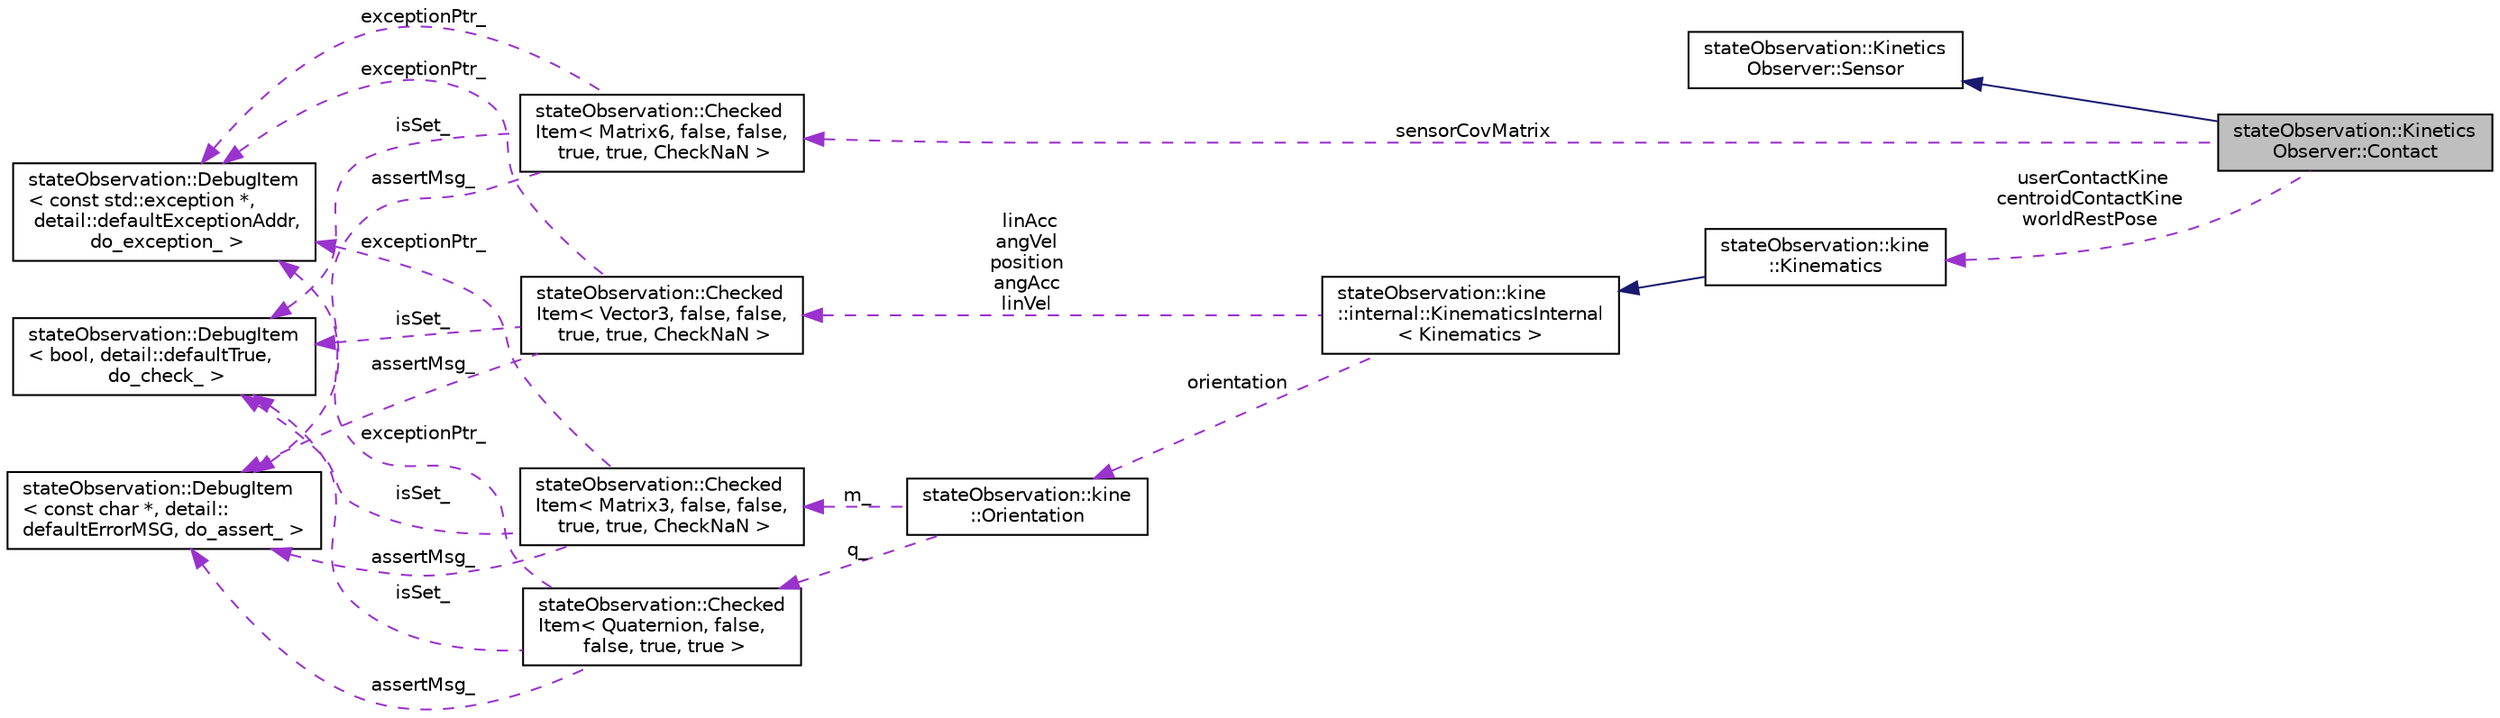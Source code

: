 digraph "stateObservation::KineticsObserver::Contact"
{
 // LATEX_PDF_SIZE
  edge [fontname="Helvetica",fontsize="10",labelfontname="Helvetica",labelfontsize="10"];
  node [fontname="Helvetica",fontsize="10",shape=record];
  rankdir="LR";
  Node1 [label="stateObservation::Kinetics\lObserver::Contact",height=0.2,width=0.4,color="black", fillcolor="grey75", style="filled", fontcolor="black",tooltip=" "];
  Node2 -> Node1 [dir="back",color="midnightblue",fontsize="10",style="solid",fontname="Helvetica"];
  Node2 [label="stateObservation::Kinetics\lObserver::Sensor",height=0.2,width=0.4,color="black", fillcolor="white", style="filled",URL="$structstateObservation_1_1KineticsObserver_1_1Sensor.html",tooltip=" "];
  Node3 -> Node1 [dir="back",color="darkorchid3",fontsize="10",style="dashed",label=" userContactKine\ncentroidContactKine\nworldRestPose" ,fontname="Helvetica"];
  Node3 [label="stateObservation::kine\l::Kinematics",height=0.2,width=0.4,color="black", fillcolor="white", style="filled",URL="$structstateObservation_1_1kine_1_1Kinematics.html",tooltip="Class facilitating the manipulation of the kinematics of a frame within another and the associated op..."];
  Node4 -> Node3 [dir="back",color="midnightblue",fontsize="10",style="solid",fontname="Helvetica"];
  Node4 [label="stateObservation::kine\l::internal::KinematicsInternal\l\< Kinematics \>",height=0.2,width=0.4,color="black", fillcolor="white", style="filled",URL="$classstateObservation_1_1kine_1_1internal_1_1KinematicsInternal.html",tooltip=" "];
  Node5 -> Node4 [dir="back",color="darkorchid3",fontsize="10",style="dashed",label=" linAcc\nangVel\nposition\nangAcc\nlinVel" ,fontname="Helvetica"];
  Node5 [label="stateObservation::Checked\lItem\< Vector3, false, false,\l true, true, CheckNaN \>",height=0.2,width=0.4,color="black", fillcolor="white", style="filled",URL="$classstateObservation_1_1CheckedItem.html",tooltip=" "];
  Node6 -> Node5 [dir="back",color="darkorchid3",fontsize="10",style="dashed",label=" exceptionPtr_" ,fontname="Helvetica"];
  Node6 [label="stateObservation::DebugItem\l\< const std::exception *,\l detail::defaultExceptionAddr,\l do_exception_ \>",height=0.2,width=0.4,color="black", fillcolor="white", style="filled",URL="$classstateObservation_1_1DebugItem.html",tooltip=" "];
  Node7 -> Node5 [dir="back",color="darkorchid3",fontsize="10",style="dashed",label=" isSet_" ,fontname="Helvetica"];
  Node7 [label="stateObservation::DebugItem\l\< bool, detail::defaultTrue,\l do_check_ \>",height=0.2,width=0.4,color="black", fillcolor="white", style="filled",URL="$classstateObservation_1_1DebugItem.html",tooltip=" "];
  Node8 -> Node5 [dir="back",color="darkorchid3",fontsize="10",style="dashed",label=" assertMsg_" ,fontname="Helvetica"];
  Node8 [label="stateObservation::DebugItem\l\< const char *, detail::\ldefaultErrorMSG, do_assert_ \>",height=0.2,width=0.4,color="black", fillcolor="white", style="filled",URL="$classstateObservation_1_1DebugItem.html",tooltip=" "];
  Node9 -> Node4 [dir="back",color="darkorchid3",fontsize="10",style="dashed",label=" orientation" ,fontname="Helvetica"];
  Node9 [label="stateObservation::kine\l::Orientation",height=0.2,width=0.4,color="black", fillcolor="white", style="filled",URL="$classstateObservation_1_1kine_1_1Orientation.html",tooltip=" "];
  Node10 -> Node9 [dir="back",color="darkorchid3",fontsize="10",style="dashed",label=" m_" ,fontname="Helvetica"];
  Node10 [label="stateObservation::Checked\lItem\< Matrix3, false, false,\l true, true, CheckNaN \>",height=0.2,width=0.4,color="black", fillcolor="white", style="filled",URL="$classstateObservation_1_1CheckedItem.html",tooltip=" "];
  Node6 -> Node10 [dir="back",color="darkorchid3",fontsize="10",style="dashed",label=" exceptionPtr_" ,fontname="Helvetica"];
  Node7 -> Node10 [dir="back",color="darkorchid3",fontsize="10",style="dashed",label=" isSet_" ,fontname="Helvetica"];
  Node8 -> Node10 [dir="back",color="darkorchid3",fontsize="10",style="dashed",label=" assertMsg_" ,fontname="Helvetica"];
  Node11 -> Node9 [dir="back",color="darkorchid3",fontsize="10",style="dashed",label=" q_" ,fontname="Helvetica"];
  Node11 [label="stateObservation::Checked\lItem\< Quaternion, false,\l false, true, true \>",height=0.2,width=0.4,color="black", fillcolor="white", style="filled",URL="$classstateObservation_1_1CheckedItem.html",tooltip=" "];
  Node6 -> Node11 [dir="back",color="darkorchid3",fontsize="10",style="dashed",label=" exceptionPtr_" ,fontname="Helvetica"];
  Node7 -> Node11 [dir="back",color="darkorchid3",fontsize="10",style="dashed",label=" isSet_" ,fontname="Helvetica"];
  Node8 -> Node11 [dir="back",color="darkorchid3",fontsize="10",style="dashed",label=" assertMsg_" ,fontname="Helvetica"];
  Node12 -> Node1 [dir="back",color="darkorchid3",fontsize="10",style="dashed",label=" sensorCovMatrix" ,fontname="Helvetica"];
  Node12 [label="stateObservation::Checked\lItem\< Matrix6, false, false,\l true, true, CheckNaN \>",height=0.2,width=0.4,color="black", fillcolor="white", style="filled",URL="$classstateObservation_1_1CheckedItem.html",tooltip=" "];
  Node6 -> Node12 [dir="back",color="darkorchid3",fontsize="10",style="dashed",label=" exceptionPtr_" ,fontname="Helvetica"];
  Node7 -> Node12 [dir="back",color="darkorchid3",fontsize="10",style="dashed",label=" isSet_" ,fontname="Helvetica"];
  Node8 -> Node12 [dir="back",color="darkorchid3",fontsize="10",style="dashed",label=" assertMsg_" ,fontname="Helvetica"];
}

